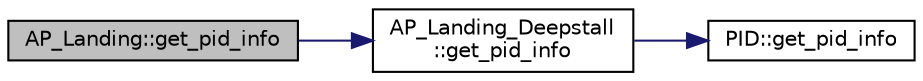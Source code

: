 digraph "AP_Landing::get_pid_info"
{
 // INTERACTIVE_SVG=YES
  edge [fontname="Helvetica",fontsize="10",labelfontname="Helvetica",labelfontsize="10"];
  node [fontname="Helvetica",fontsize="10",shape=record];
  rankdir="LR";
  Node1 [label="AP_Landing::get_pid_info",height=0.2,width=0.4,color="black", fillcolor="grey75", style="filled", fontcolor="black"];
  Node1 -> Node2 [color="midnightblue",fontsize="10",style="solid",fontname="Helvetica"];
  Node2 [label="AP_Landing_Deepstall\l::get_pid_info",height=0.2,width=0.4,color="black", fillcolor="white", style="filled",URL="$classAP__Landing__Deepstall.html#a35d0706941d35ff5445819a6bdcad1b8"];
  Node2 -> Node3 [color="midnightblue",fontsize="10",style="solid",fontname="Helvetica"];
  Node3 [label="PID::get_pid_info",height=0.2,width=0.4,color="black", fillcolor="white", style="filled",URL="$classPID.html#a1bed9695a09635e139e1cfb22bc10512"];
}
